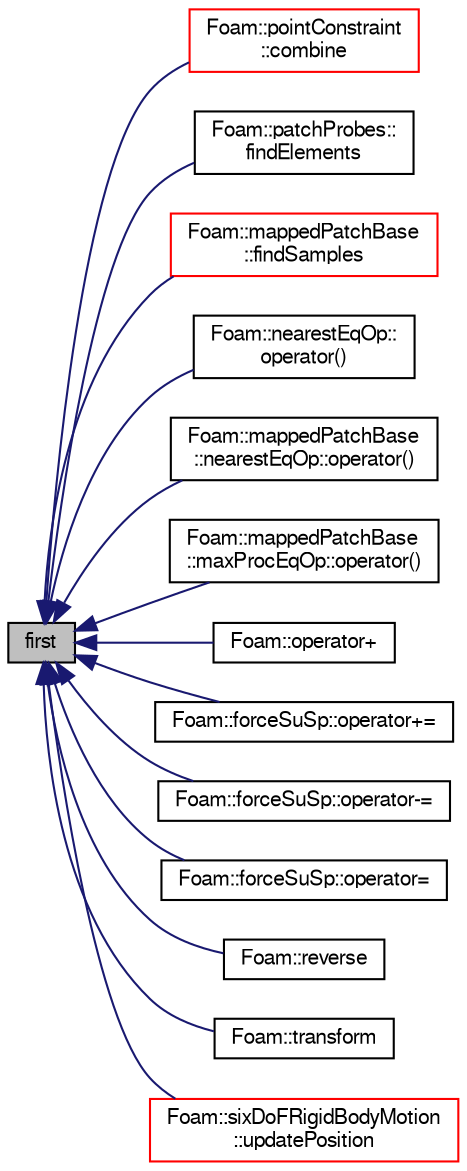 digraph "first"
{
  bgcolor="transparent";
  edge [fontname="FreeSans",fontsize="10",labelfontname="FreeSans",labelfontsize="10"];
  node [fontname="FreeSans",fontsize="10",shape=record];
  rankdir="LR";
  Node1 [label="first",height=0.2,width=0.4,color="black", fillcolor="grey75", style="filled" fontcolor="black"];
  Node1 -> Node2 [dir="back",color="midnightblue",fontsize="10",style="solid",fontname="FreeSans"];
  Node2 [label="Foam::pointConstraint\l::combine",height=0.2,width=0.4,color="red",URL="$a01815.html#a095efd16d47ddb55e30cbadf5489777a",tooltip="Combine constraints. "];
  Node1 -> Node3 [dir="back",color="midnightblue",fontsize="10",style="solid",fontname="FreeSans"];
  Node3 [label="Foam::patchProbes::\lfindElements",height=0.2,width=0.4,color="black",URL="$a01758.html#a852f621399b6ee1f3467e69a1d5fe8b4",tooltip="Find elements containing patchProbes. "];
  Node1 -> Node4 [dir="back",color="midnightblue",fontsize="10",style="solid",fontname="FreeSans"];
  Node4 [label="Foam::mappedPatchBase\l::findSamples",height=0.2,width=0.4,color="red",URL="$a01381.html#af1dadf58aa8d06f7448d1859188f909d",tooltip="Find cells/faces containing samples. "];
  Node1 -> Node5 [dir="back",color="midnightblue",fontsize="10",style="solid",fontname="FreeSans"];
  Node5 [label="Foam::nearestEqOp::\loperator()",height=0.2,width=0.4,color="black",URL="$a01531.html#aca31c134b06f127a240af78f11932306"];
  Node1 -> Node6 [dir="back",color="midnightblue",fontsize="10",style="solid",fontname="FreeSans"];
  Node6 [label="Foam::mappedPatchBase\l::nearestEqOp::operator()",height=0.2,width=0.4,color="black",URL="$a01530.html#aca31c134b06f127a240af78f11932306"];
  Node1 -> Node7 [dir="back",color="midnightblue",fontsize="10",style="solid",fontname="FreeSans"];
  Node7 [label="Foam::mappedPatchBase\l::maxProcEqOp::operator()",height=0.2,width=0.4,color="black",URL="$a01410.html#aca31c134b06f127a240af78f11932306"];
  Node1 -> Node8 [dir="back",color="midnightblue",fontsize="10",style="solid",fontname="FreeSans"];
  Node8 [label="Foam::operator+",height=0.2,width=0.4,color="black",URL="$a10237.html#aa804e0426d58fa8b51e5070bc31914a6"];
  Node1 -> Node9 [dir="back",color="midnightblue",fontsize="10",style="solid",fontname="FreeSans"];
  Node9 [label="Foam::forceSuSp::operator+=",height=0.2,width=0.4,color="black",URL="$a00832.html#aecdbf37eee622b01e457b4ec7c9c790a",tooltip="Addition. "];
  Node1 -> Node10 [dir="back",color="midnightblue",fontsize="10",style="solid",fontname="FreeSans"];
  Node10 [label="Foam::forceSuSp::operator-=",height=0.2,width=0.4,color="black",URL="$a00832.html#a5f02310c32a7903251f864187b3ad016",tooltip="Subtraction. "];
  Node1 -> Node11 [dir="back",color="midnightblue",fontsize="10",style="solid",fontname="FreeSans"];
  Node11 [label="Foam::forceSuSp::operator=",height=0.2,width=0.4,color="black",URL="$a00832.html#aca4ddb494a77881ac20e4b8041403ef3",tooltip="Assignment. "];
  Node1 -> Node12 [dir="back",color="midnightblue",fontsize="10",style="solid",fontname="FreeSans"];
  Node12 [label="Foam::reverse",height=0.2,width=0.4,color="black",URL="$a10237.html#a9be39a838630458a93f972296da5cc43",tooltip="Return reverse of a tuple2. "];
  Node1 -> Node13 [dir="back",color="midnightblue",fontsize="10",style="solid",fontname="FreeSans"];
  Node13 [label="Foam::transform",height=0.2,width=0.4,color="black",URL="$a10237.html#a3181570d982857605ffceda2ac4f4fa2",tooltip="Transformation function. "];
  Node1 -> Node14 [dir="back",color="midnightblue",fontsize="10",style="solid",fontname="FreeSans"];
  Node14 [label="Foam::sixDoFRigidBodyMotion\l::updatePosition",height=0.2,width=0.4,color="red",URL="$a02260.html#a566a8e50dd66f7359a4fe8010cf29e23",tooltip="First leapfrog velocity adjust and motion part, required. "];
}
